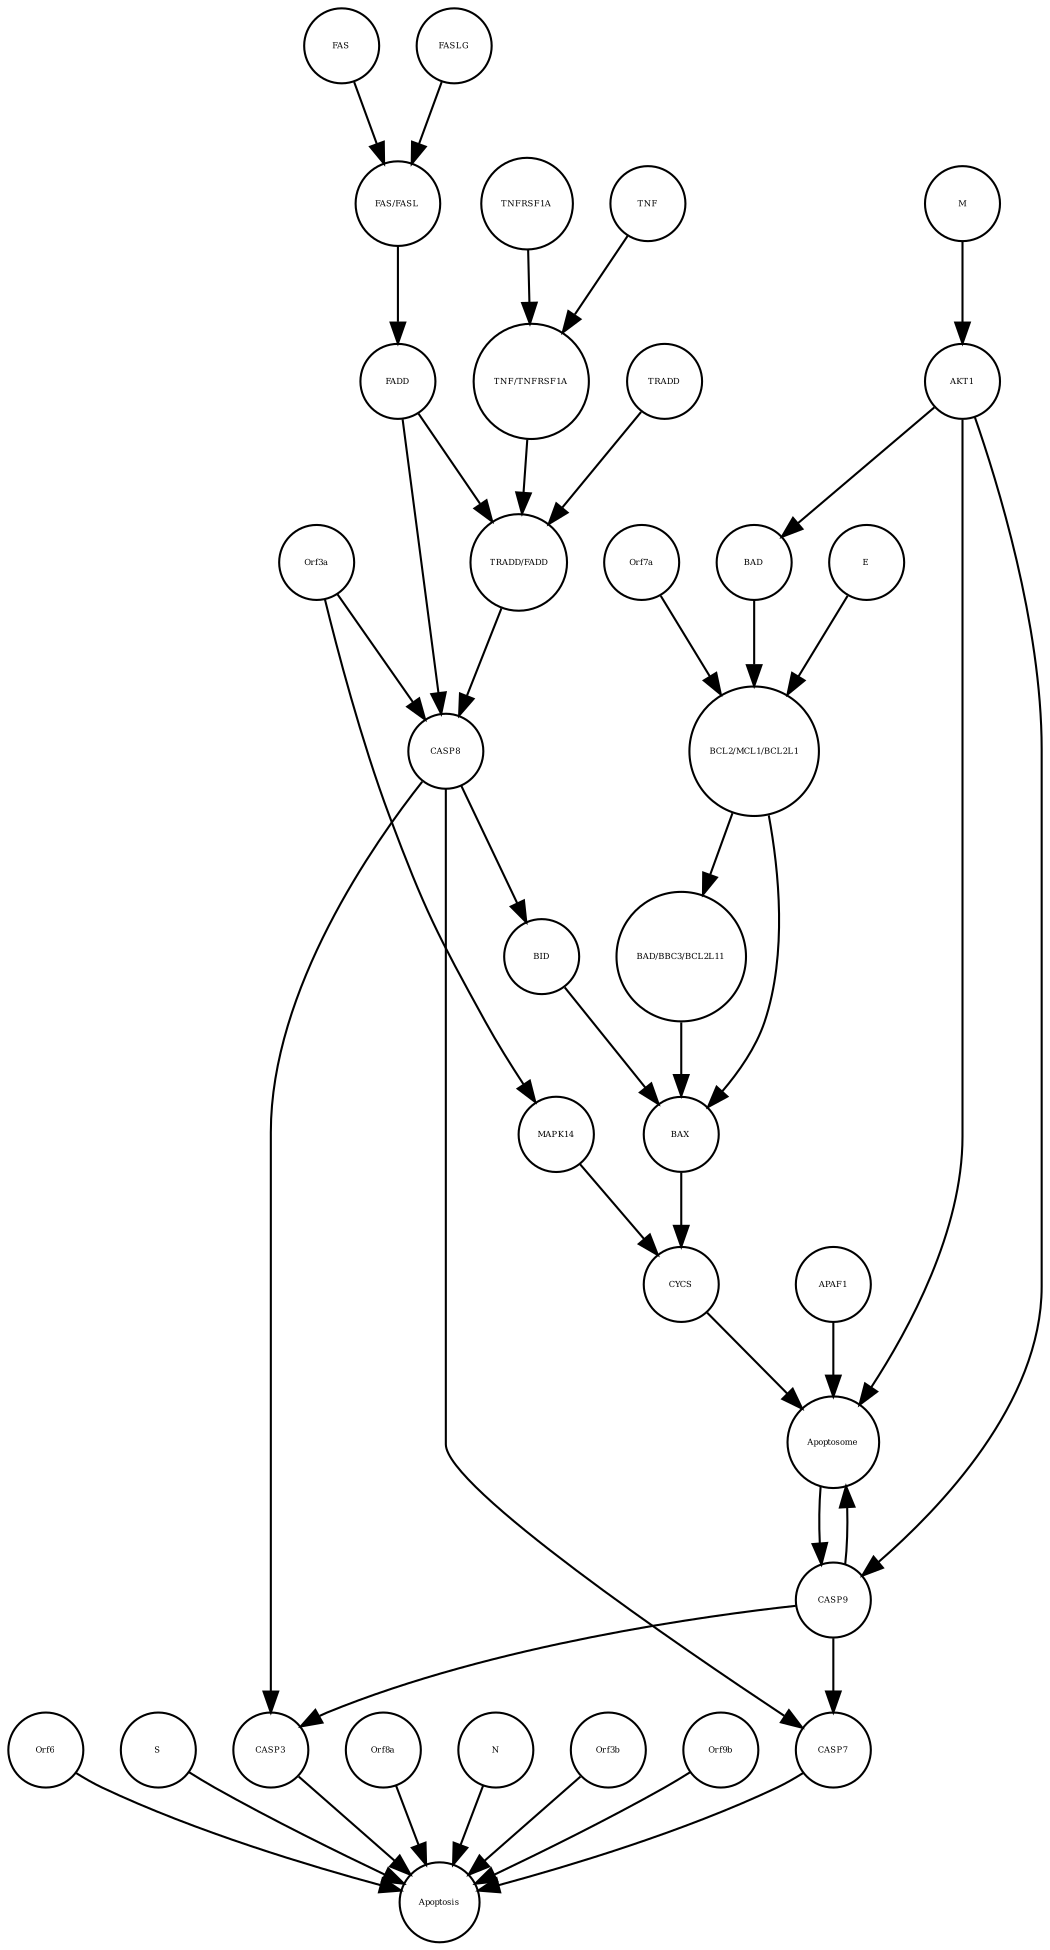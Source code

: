 strict digraph  {
Orf6 [annotation="urn_miriam_uniprot_P59634|urn_miriam_ncbigene_1489673", bipartite=0, cls=macromolecule, fontsize=4, label=Orf6, shape=circle];
Apoptosis [annotation="urn_miriam_pubmed_31226023|urn_miriam_mesh_D017209|urn_miriam_doi_10.1007%2Fs10495-021-01656-2", bipartite=0, cls=phenotype, fontsize=4, label=Apoptosis, shape=circle];
S [annotation="urn_miriam_ncbigene_1489668|urn_miriam_uniprot_P59594|urn_miriam_hgnc.symbol_S|urn_miriam_pubmed_32275855|urn_miriam_pubmed_32155444|urn_miriam_pubmed_32075877|urn_miriam_pubmed_32225176", bipartite=0, cls=macromolecule, fontsize=4, label=S, shape=circle];
CASP3 [annotation=urn_miriam_pubmed_32555321, bipartite=0, cls=macromolecule, fontsize=4, label=CASP3, shape=circle];
Orf8a [annotation="urn_miriam_uniprot_Q7TFA0|urn_miriam_ncbigene_1489676", bipartite=0, cls=macromolecule, fontsize=4, label=Orf8a, shape=circle];
N [annotation="urn_miriam_hgnc.symbol_N|urn_miriam_uniprot_P59595|urn_miriam_ncbigene_1489678|urn_miriam_pubmed_16845612|urn_miriam_pubmed_16112641|urn_miriam_pubmed_32416961|urn_miriam_pubmed_32363136|urn_miriam_pubmed_32654247|urn_miriam_pubmed_33264373", bipartite=0, cls=macromolecule, fontsize=4, label=N, shape=circle];
Orf3b [annotation="urn_miriam_uniprot_P59633|urn_miriam_ncbigene_1489670", bipartite=0, cls=macromolecule, fontsize=4, label=Orf3b, shape=circle];
Orf9b [annotation="urn_miriam_ncbigene_1489679|urn_miriam_uniprot_P59636", bipartite=0, cls=macromolecule, fontsize=4, label=Orf9b, shape=circle];
CASP7 [annotation="", bipartite=0, cls=macromolecule, fontsize=4, label=CASP7, shape=circle];
CASP8 [annotation="urn_miriam_hgnc_1509|urn_miriam_hgnc.symbol_CASP8|urn_miriam_doi_10.1038%2Fs41392-020-00334-0|urn_miriam_uniprot_Q14790|urn_miriam_ncbigene_841|urn_miriam_ec-code_3.4.22.61|urn_miriam_refseq_NM_001228|urn_miriam_ensembl_ENSG00000064012", bipartite=0, cls=macromolecule, fontsize=4, label=CASP8, shape=circle];
BAD [annotation="", bipartite=0, cls=macromolecule, fontsize=4, label=BAD, shape=circle];
CYCS [annotation="urn_miriam_hgnc_19986|urn_miriam_uniprot_P99999|urn_miriam_ncbigene_54205|urn_miriam_hgnc.symbol_CYCS|urn_miriam_ensembl_ENSG00000172115|urn_miriam_refseq_NM_018947", bipartite=0, cls=macromolecule, fontsize=4, label=CYCS, shape=circle];
FAS [annotation="urn_miriam_hgnc_11920|urn_miriam_uniprot_P25445|urn_miriam_refseq_NM_000043|urn_miriam_ensembl_ENSG00000026103|urn_miriam_ncbigene_355|urn_miriam_hgnc.symbol_FAS", bipartite=0, cls=macromolecule, fontsize=4, label=FAS, shape=circle];
CASP9 [annotation="", bipartite=0, cls=macromolecule, fontsize=4, label=CASP9, shape=circle];
BID [annotation="", bipartite=0, cls=macromolecule, fontsize=4, label=BID, shape=circle];
FADD [annotation="", bipartite=0, cls=macromolecule, fontsize=4, label=FADD, shape=circle];
FASLG [annotation="urn_miriam_hgnc.symbol_FASLG|urn_miriam_ncbigene_356|urn_miriam_refseq_NM_000639|urn_miriam_ensembl_ENSG00000117560|urn_miriam_uniprot_P48023|urn_miriam_hgnc_11936|urn_miriam_doi_10.1101%2F2020.12.04.412494", bipartite=0, cls=macromolecule, fontsize=4, label=FASLG, shape=circle];
M [annotation="urn_miriam_ncbiprotein_APO40582|urn_miriam_pubmed_16845612", bipartite=0, cls=macromolecule, fontsize=4, label=M, shape=circle];
BAX [annotation="", bipartite=0, cls=macromolecule, fontsize=4, label=BAX, shape=circle];
TNFRSF1A [annotation="urn_miriam_ncbigene_7132|urn_miriam_refseq_NM_001065|urn_miriam_ensembl_ENSG00000067182|urn_miriam_uniprot_P19438|urn_miriam_hgnc.symbol_TNFRSF1A|urn_miriam_hgnc_11916", bipartite=0, cls=macromolecule, fontsize=4, label=TNFRSF1A, shape=circle];
Orf3a [annotation="urn_miriam_uniprot_P59637|urn_miriam_ncbigene_1489671|urn_miriam_hgnc.symbol_E|urn_miriam_pubmed_33100263|urn_miriam_pubmed_32555321|urn_miriam_ncbiprotein_YP_009724391.1", bipartite=0, cls=macromolecule, fontsize=4, label=Orf3a, shape=circle];
"FAS/FASL" [annotation="", bipartite=0, cls=complex, fontsize=4, label="FAS/FASL", shape=circle];
"TRADD/FADD" [annotation="", bipartite=0, cls=complex, fontsize=4, label="TRADD/FADD", shape=circle];
E [annotation="urn_miriam_uniprot_P59637|urn_miriam_ncbigene_1489671|urn_miriam_hgnc.symbol_E|urn_miriam_pubmed_32785274|urn_miriam_pubmed_32818817", bipartite=0, cls=macromolecule, fontsize=4, label=E, shape=circle];
"TNF/TNFRSF1A" [annotation="", bipartite=0, cls=complex, fontsize=4, label="TNF/TNFRSF1A", shape=circle];
"BAD/BBC3/BCL2L11" [annotation="", bipartite=0, cls=complex, fontsize=4, label="BAD/BBC3/BCL2L11", shape=circle];
Apoptosome [annotation="", bipartite=0, cls=complex, fontsize=4, label=Apoptosome, shape=circle];
MAPK14 [annotation="", bipartite=0, cls=macromolecule, fontsize=4, label=MAPK14, shape=circle];
AKT1 [annotation="", bipartite=0, cls=macromolecule, fontsize=4, label=AKT1, shape=circle];
Orf7a [annotation="urn_miriam_hgnc.symbol_ORF7a|urn_miriam_uniprot_Q19QW4|urn_miriam_ncbigene_1489674", bipartite=0, cls=macromolecule, fontsize=4, label=Orf7a, shape=circle];
"BCL2/MCL1/BCL2L1" [annotation="", bipartite=0, cls=complex, fontsize=4, label="BCL2/MCL1/BCL2L1", shape=circle];
TNF [annotation="urn_miriam_refseq_NM_000594|urn_miriam_hgnc.symbol_TNF|urn_miriam_uniprot_P01375|urn_miriam_hgnc_11892|urn_miriam_ncbigene_7124|urn_miriam_ensembl_ENSG00000232810", bipartite=0, cls=macromolecule, fontsize=4, label=TNF, shape=circle];
APAF1 [annotation="urn_miriam_ncbigene_317|urn_miriam_hgnc_576|urn_miriam_refseq_NM_181861.1|urn_miriam_hgnc.symbol_APAF1|urn_miriam_uniprot_O14727|urn_miriam_ensembl_ENSG00000120868", bipartite=0, cls=macromolecule, fontsize=4, label=APAF1, shape=circle];
TRADD [annotation="urn_miriam_ncbigene_8717|urn_miriam_ensembl_ENSG00000102871|urn_miriam_refseq_NM_001323552|urn_miriam_uniprot_Q15628|urn_miriam_hgnc_12030|urn_miriam_hgnc.symbol_TRADD", bipartite=0, cls=macromolecule, fontsize=4, label=TRADD, shape=circle];
Orf6 -> Apoptosis  [annotation="", interaction_type=stimulation];
S -> Apoptosis  [annotation="", interaction_type=stimulation];
CASP3 -> Apoptosis  [annotation="", interaction_type=stimulation];
Orf8a -> Apoptosis  [annotation="", interaction_type=stimulation];
N -> Apoptosis  [annotation="", interaction_type=stimulation];
Orf3b -> Apoptosis  [annotation="", interaction_type=stimulation];
Orf9b -> Apoptosis  [annotation="", interaction_type=stimulation];
CASP7 -> Apoptosis  [annotation="", interaction_type=stimulation];
CASP8 -> BID  [annotation="urn_miriam_pubmed_31226023|urn_miriam_kegg.pathway_hsa04210", interaction_type=catalysis];
CASP8 -> CASP7  [annotation="urn_miriam_pubmed_31226023|urn_miriam_kegg.pathway_hsa04210", interaction_type=catalysis];
CASP8 -> CASP3  [annotation="urn_miriam_pubmed_31226023|urn_miriam_kegg.pathway_hsa04210", interaction_type=catalysis];
BAD -> "BCL2/MCL1/BCL2L1"  [annotation="urn_miriam_taxonomy_694009|urn_miriam_pubmed_15694340|urn_miriam_kegg.pathway_hsa04210|urn_miriam_pubmed_17428862", interaction_type=inhibition];
CYCS -> Apoptosome  [annotation="", interaction_type=production];
FAS -> "FAS/FASL"  [annotation="", interaction_type=production];
CASP9 -> Apoptosome  [annotation="", interaction_type=production];
CASP9 -> CASP7  [annotation="urn_miriam_pubmed_31226023|urn_miriam_kegg.pathway_hsa04210", interaction_type=catalysis];
CASP9 -> CASP3  [annotation="urn_miriam_pubmed_31226023|urn_miriam_kegg.pathway_hsa04210", interaction_type=catalysis];
BID -> BAX  [annotation="urn_miriam_pubmed_31226023|urn_miriam_kegg.pathway_hsa04210", interaction_type=catalysis];
FADD -> "TRADD/FADD"  [annotation="", interaction_type=production];
FADD -> CASP8  [annotation="urn_miriam_pubmed_31226023|urn_miriam_kegg.pathway_hsa04210|urn_miriam_pubmed_32555321|urn_miriam_taxonomy_2697049", interaction_type=catalysis];
FASLG -> "FAS/FASL"  [annotation="", interaction_type=production];
M -> AKT1  [annotation="urn_miriam_pubmed_31226023|urn_miriam_taxonomy_227984", interaction_type=inhibition];
BAX -> CYCS  [annotation="urn_miriam_pubmed_31226023|urn_miriam_kegg.pathway_hsa04210", interaction_type=catalysis];
TNFRSF1A -> "TNF/TNFRSF1A"  [annotation="", interaction_type=production];
Orf3a -> MAPK14  [annotation="urn_miriam_pubmed_31226023|urn_miriam_taxonomy_227984", interaction_type=catalysis];
Orf3a -> CASP8  [annotation="urn_miriam_pubmed_31226023|urn_miriam_kegg.pathway_hsa04210|urn_miriam_pubmed_32555321|urn_miriam_taxonomy_2697049", interaction_type=catalysis];
"FAS/FASL" -> FADD  [annotation="urn_miriam_pubmed_31226023|urn_miriam_kegg.pathway_hsa04210", interaction_type=catalysis];
"TRADD/FADD" -> CASP8  [annotation="urn_miriam_pubmed_31226023|urn_miriam_kegg.pathway_hsa04210|urn_miriam_pubmed_32555321|urn_miriam_taxonomy_2697049", interaction_type=catalysis];
E -> "BCL2/MCL1/BCL2L1"  [annotation="urn_miriam_taxonomy_694009|urn_miriam_pubmed_15694340|urn_miriam_kegg.pathway_hsa04210|urn_miriam_pubmed_17428862", interaction_type=inhibition];
"TNF/TNFRSF1A" -> "TRADD/FADD"  [annotation="urn_miriam_kegg.pathway_hsa04210", interaction_type=catalysis];
"BAD/BBC3/BCL2L11" -> BAX  [annotation="urn_miriam_pubmed_31226023|urn_miriam_kegg.pathway_hsa04210", interaction_type=catalysis];
Apoptosome -> CASP9  [annotation="urn_miriam_pubmed_31226023|urn_miriam_kegg.pathway_hsa04210", interaction_type=catalysis];
MAPK14 -> CYCS  [annotation="urn_miriam_pubmed_31226023|urn_miriam_kegg.pathway_hsa04210", interaction_type=catalysis];
AKT1 -> Apoptosome  [annotation="urn_miriam_pubmed_31226023|urn_miriam_kegg.pathway_hsa04210", interaction_type=inhibition];
AKT1 -> CASP9  [annotation="urn_miriam_pubmed_31226023|urn_miriam_kegg.pathway_hsa04210", interaction_type=inhibition];
AKT1 -> BAD  [annotation="urn_miriam_pubmed_15694340|urn_miriam_kegg.pathway_hsa04210", interaction_type=inhibition];
Orf7a -> "BCL2/MCL1/BCL2L1"  [annotation="urn_miriam_taxonomy_694009|urn_miriam_pubmed_15694340|urn_miriam_kegg.pathway_hsa04210|urn_miriam_pubmed_17428862", interaction_type=inhibition];
"BCL2/MCL1/BCL2L1" -> "BAD/BBC3/BCL2L11"  [annotation=urn_miriam_pubmed_31226023, interaction_type=inhibition];
"BCL2/MCL1/BCL2L1" -> BAX  [annotation="urn_miriam_pubmed_31226023|urn_miriam_kegg.pathway_hsa04210", interaction_type=inhibition];
TNF -> "TNF/TNFRSF1A"  [annotation="", interaction_type=production];
APAF1 -> Apoptosome  [annotation="", interaction_type=production];
TRADD -> "TRADD/FADD"  [annotation="", interaction_type=production];
}
